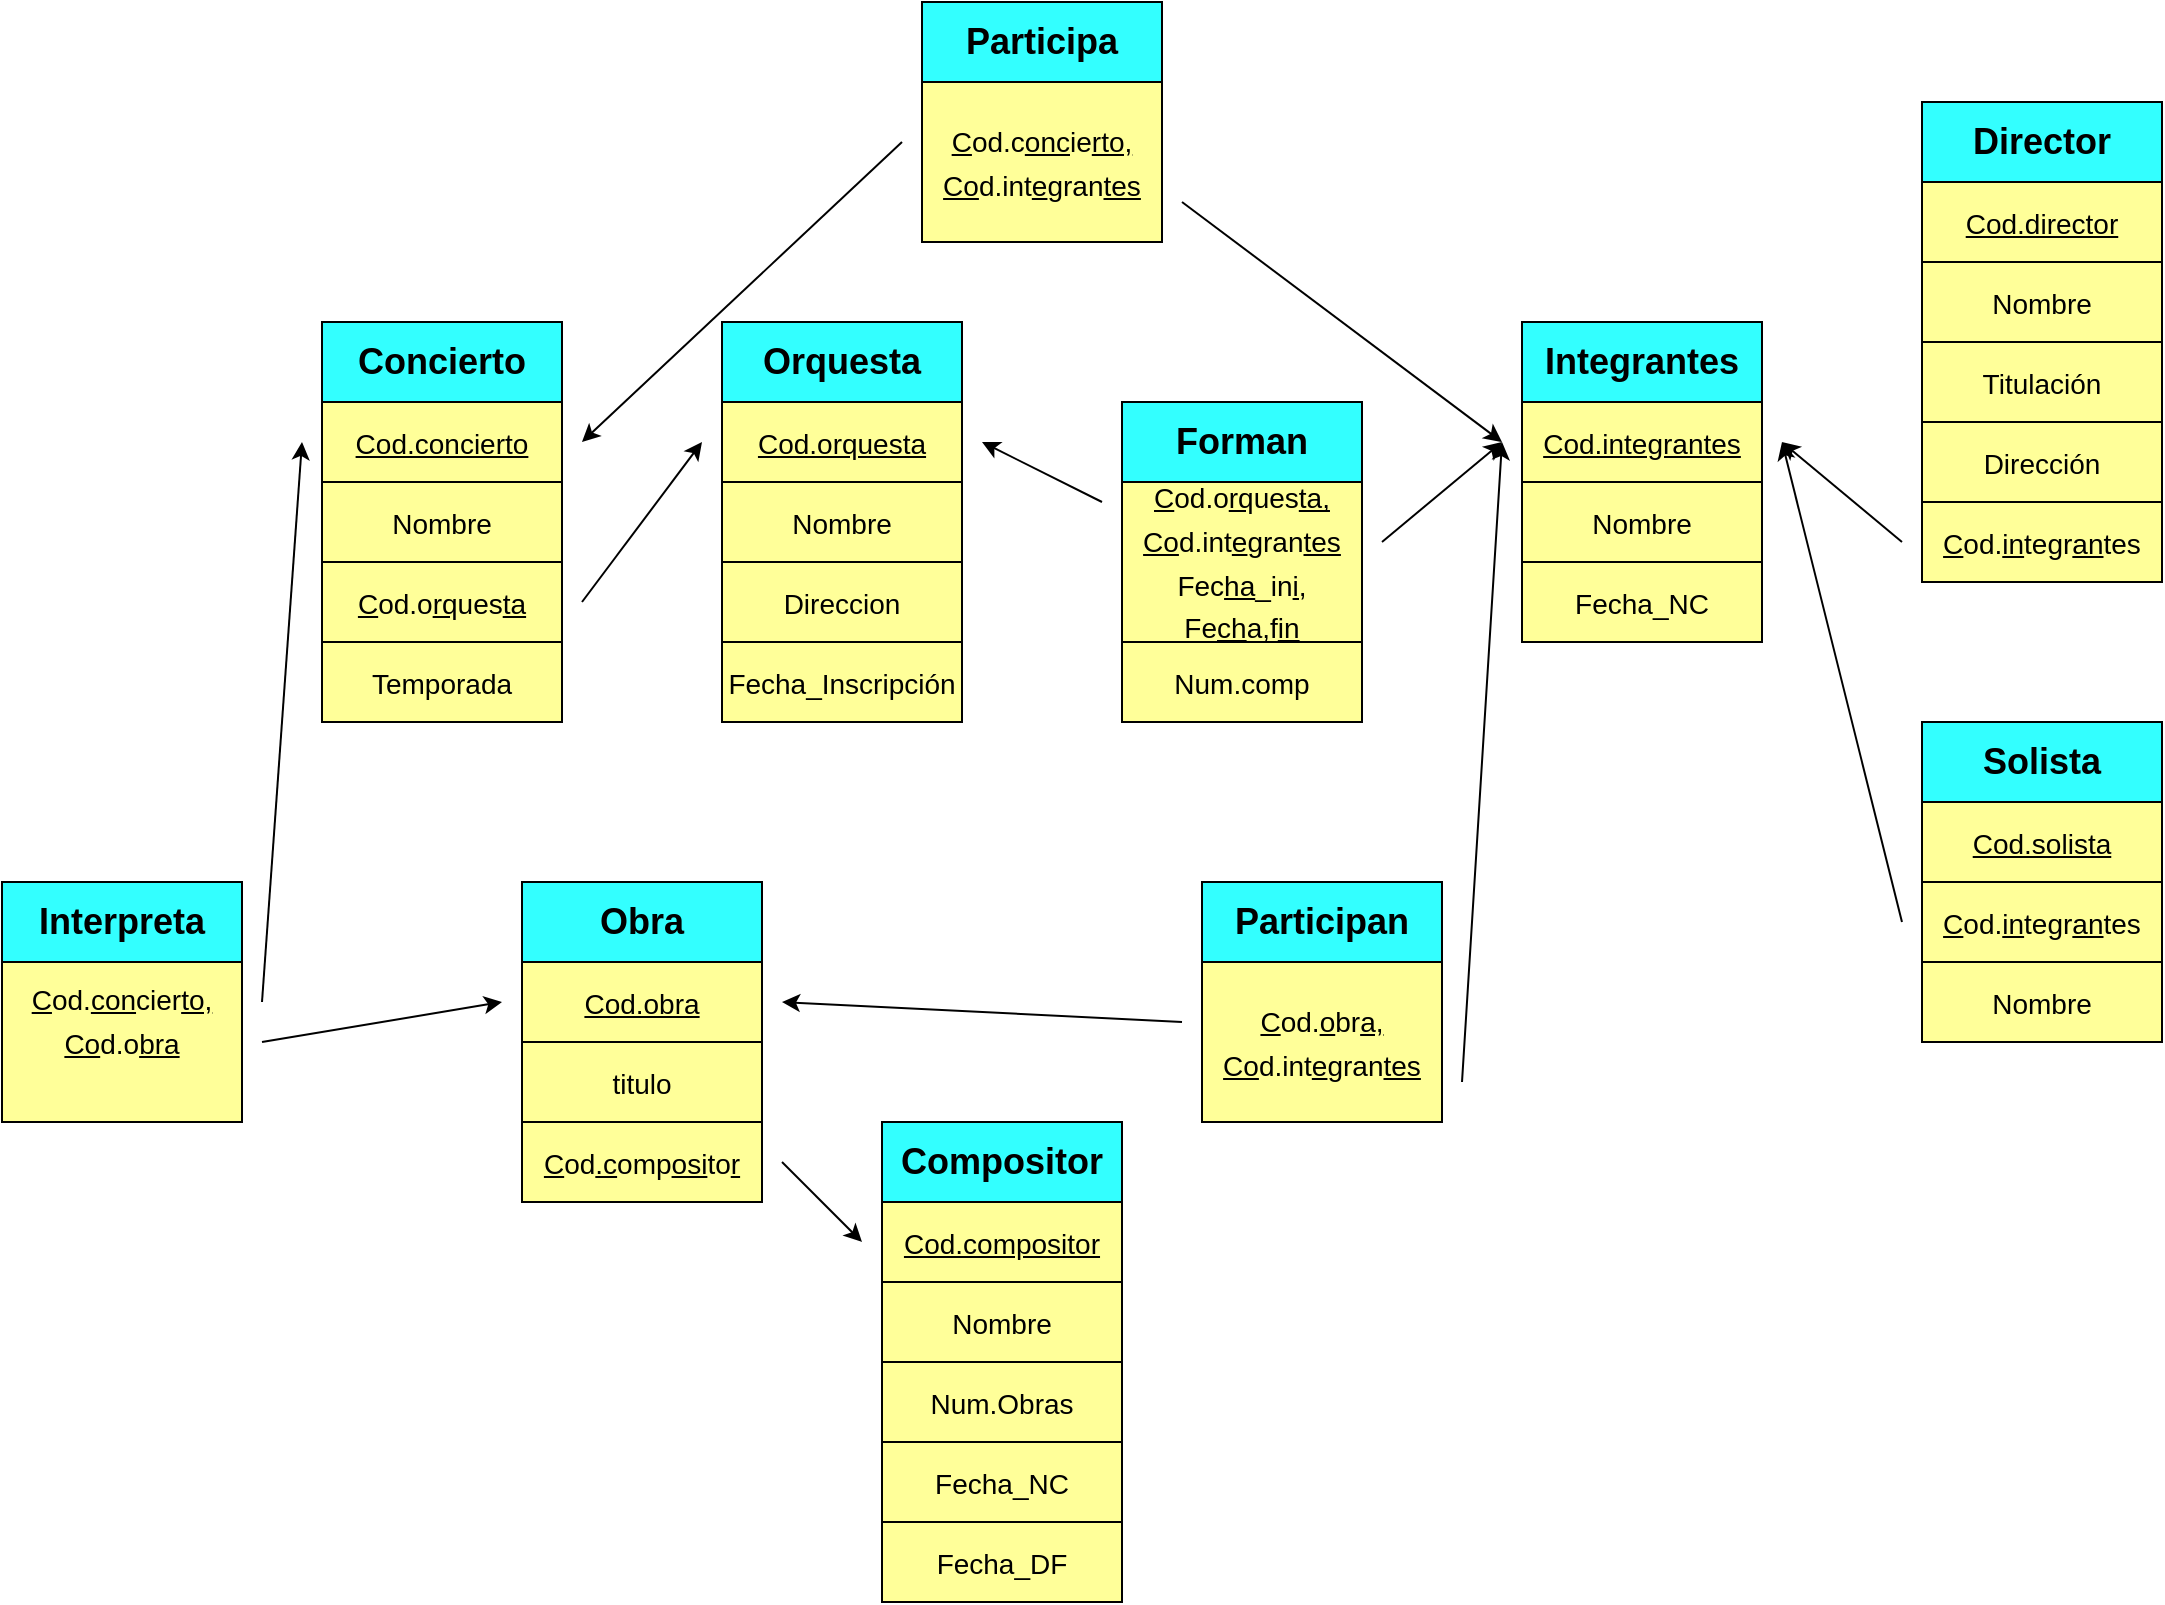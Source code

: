 <mxfile version="17.5.0" type="device" pages="3"><diagram id="irvo2yKQiAqQqo9KH-mM" name="Page-1"><mxGraphModel dx="2277" dy="1816" grid="1" gridSize="10" guides="1" tooltips="1" connect="1" arrows="1" fold="1" page="1" pageScale="1" pageWidth="827" pageHeight="1169" math="0" shadow="0"><root><mxCell id="0"/><mxCell id="1" parent="0"/><mxCell id="vN0TJ33HzaSOM6uNFdOM-1" value="&lt;font style=&quot;font-size: 18px&quot;&gt;&lt;b&gt;Orquesta&lt;/b&gt;&lt;/font&gt;" style="rounded=0;whiteSpace=wrap;html=1;fillColor=#33FFFF;" parent="1" vertex="1"><mxGeometry x="120" y="80" width="120" height="40" as="geometry"/></mxCell><mxCell id="vN0TJ33HzaSOM6uNFdOM-2" value="&lt;font style=&quot;font-size: 14px&quot;&gt;&lt;u&gt;C&lt;/u&gt;od.o&lt;u&gt;rq&lt;/u&gt;ues&lt;u&gt;ta,&lt;/u&gt;&lt;br&gt;&lt;u&gt;Co&lt;/u&gt;d.int&lt;u&gt;e&lt;/u&gt;gran&lt;u&gt;tes&lt;/u&gt;&lt;br&gt;Fec&lt;u&gt;ha&lt;/u&gt;_in&lt;u&gt;i,&lt;/u&gt;&lt;br&gt;Fe&lt;u&gt;ch&lt;/u&gt;a,f&lt;u&gt;in&lt;/u&gt;&lt;br&gt;&lt;/font&gt;" style="rounded=0;whiteSpace=wrap;html=1;fontSize=18;fillColor=#FFFF99;" parent="1" vertex="1"><mxGeometry x="320" y="160" width="120" height="80" as="geometry"/></mxCell><mxCell id="vN0TJ33HzaSOM6uNFdOM-3" value="&lt;font style=&quot;font-size: 14px&quot;&gt;Nombre&lt;/font&gt;" style="rounded=0;whiteSpace=wrap;html=1;fontSize=18;fillColor=#FFFF99;" parent="1" vertex="1"><mxGeometry x="120" y="160" width="120" height="40" as="geometry"/></mxCell><mxCell id="vN0TJ33HzaSOM6uNFdOM-4" value="&lt;font style=&quot;font-size: 14px&quot;&gt;Direccion&lt;/font&gt;" style="rounded=0;whiteSpace=wrap;html=1;fontSize=18;fillColor=#FFFF99;" parent="1" vertex="1"><mxGeometry x="120" y="200" width="120" height="40" as="geometry"/></mxCell><mxCell id="vN0TJ33HzaSOM6uNFdOM-5" value="&lt;font style=&quot;font-size: 14px&quot;&gt;Fecha_Inscripción&lt;/font&gt;" style="rounded=0;whiteSpace=wrap;html=1;fontSize=18;fillColor=#FFFF99;" parent="1" vertex="1"><mxGeometry x="120" y="240" width="120" height="40" as="geometry"/></mxCell><mxCell id="vN0TJ33HzaSOM6uNFdOM-6" value="&lt;font style=&quot;font-size: 18px&quot;&gt;&lt;b&gt;Forman&lt;/b&gt;&lt;/font&gt;" style="rounded=0;whiteSpace=wrap;html=1;fillColor=#33FFFF;" parent="1" vertex="1"><mxGeometry x="320" y="120" width="120" height="40" as="geometry"/></mxCell><mxCell id="vN0TJ33HzaSOM6uNFdOM-7" value="&lt;span style=&quot;font-size: 14px&quot;&gt;&lt;u&gt;Cod.orquesta&lt;/u&gt;&lt;/span&gt;" style="rounded=0;whiteSpace=wrap;html=1;fontSize=18;fillColor=#FFFF99;" parent="1" vertex="1"><mxGeometry x="120" y="120" width="120" height="40" as="geometry"/></mxCell><mxCell id="vN0TJ33HzaSOM6uNFdOM-8" value="&lt;font style=&quot;font-size: 14px&quot;&gt;Num.comp&lt;/font&gt;" style="rounded=0;whiteSpace=wrap;html=1;fontSize=18;fillColor=#FFFF99;" parent="1" vertex="1"><mxGeometry x="320" y="240" width="120" height="40" as="geometry"/></mxCell><mxCell id="vN0TJ33HzaSOM6uNFdOM-9" value="&lt;font style=&quot;font-size: 18px&quot;&gt;&lt;b&gt;Integrantes&lt;/b&gt;&lt;/font&gt;" style="rounded=0;whiteSpace=wrap;html=1;fillColor=#33FFFF;" parent="1" vertex="1"><mxGeometry x="520" y="80" width="120" height="40" as="geometry"/></mxCell><mxCell id="vN0TJ33HzaSOM6uNFdOM-10" value="&lt;span style=&quot;font-size: 14px&quot;&gt;&lt;u&gt;Cod.integrantes&lt;/u&gt;&lt;/span&gt;" style="rounded=0;whiteSpace=wrap;html=1;fontSize=18;fillColor=#FFFF99;" parent="1" vertex="1"><mxGeometry x="520" y="120" width="120" height="40" as="geometry"/></mxCell><mxCell id="vN0TJ33HzaSOM6uNFdOM-11" value="&lt;font style=&quot;font-size: 14px&quot;&gt;Nombre&lt;/font&gt;" style="rounded=0;whiteSpace=wrap;html=1;fontSize=18;fillColor=#FFFF99;" parent="1" vertex="1"><mxGeometry x="520" y="160" width="120" height="40" as="geometry"/></mxCell><mxCell id="vN0TJ33HzaSOM6uNFdOM-12" value="" style="endArrow=classic;html=1;rounded=0;fontSize=14;" parent="1" edge="1"><mxGeometry width="50" height="50" relative="1" as="geometry"><mxPoint x="310" y="170" as="sourcePoint"/><mxPoint x="250" y="140" as="targetPoint"/></mxGeometry></mxCell><mxCell id="vN0TJ33HzaSOM6uNFdOM-13" value="" style="endArrow=classic;html=1;rounded=0;fontSize=14;" parent="1" edge="1"><mxGeometry width="50" height="50" relative="1" as="geometry"><mxPoint x="450" y="190" as="sourcePoint"/><mxPoint x="510" y="140" as="targetPoint"/></mxGeometry></mxCell><mxCell id="X8itbdFHm3dNXTZTPQ2t-1" value="&lt;font style=&quot;font-size: 14px&quot;&gt;Fecha_NC&lt;/font&gt;" style="rounded=0;whiteSpace=wrap;html=1;fontSize=18;fillColor=#FFFF99;" parent="1" vertex="1"><mxGeometry x="520" y="200" width="120" height="40" as="geometry"/></mxCell><mxCell id="OLTKXeni9nIVeZ44WBVX-1" value="&lt;font style=&quot;font-size: 18px&quot;&gt;&lt;b&gt;Concierto&lt;/b&gt;&lt;/font&gt;" style="rounded=0;whiteSpace=wrap;html=1;fillColor=#33FFFF;" parent="1" vertex="1"><mxGeometry x="-80" y="80" width="120" height="40" as="geometry"/></mxCell><mxCell id="OLTKXeni9nIVeZ44WBVX-3" value="&lt;span style=&quot;font-size: 14px&quot;&gt;&lt;u&gt;Cod.concierto&lt;/u&gt;&lt;/span&gt;" style="rounded=0;whiteSpace=wrap;html=1;fontSize=18;fillColor=#FFFF99;" parent="1" vertex="1"><mxGeometry x="-80" y="120" width="120" height="40" as="geometry"/></mxCell><mxCell id="OLTKXeni9nIVeZ44WBVX-4" value="&lt;font style=&quot;font-size: 14px&quot;&gt;Nombre&lt;/font&gt;" style="rounded=0;whiteSpace=wrap;html=1;fontSize=18;fillColor=#FFFF99;" parent="1" vertex="1"><mxGeometry x="-80" y="160" width="120" height="40" as="geometry"/></mxCell><mxCell id="OLTKXeni9nIVeZ44WBVX-5" value="&lt;span style=&quot;font-size: 14px&quot;&gt;&lt;u&gt;C&lt;/u&gt;od.o&lt;u&gt;rq&lt;/u&gt;ues&lt;u&gt;ta&lt;/u&gt;&lt;/span&gt;" style="rounded=0;whiteSpace=wrap;html=1;fontSize=18;fillColor=#FFFF99;" parent="1" vertex="1"><mxGeometry x="-80" y="200" width="120" height="40" as="geometry"/></mxCell><mxCell id="OLTKXeni9nIVeZ44WBVX-6" value="" style="endArrow=classic;html=1;rounded=0;" parent="1" edge="1"><mxGeometry width="50" height="50" relative="1" as="geometry"><mxPoint x="50" y="220" as="sourcePoint"/><mxPoint x="110" y="140" as="targetPoint"/></mxGeometry></mxCell><mxCell id="OLTKXeni9nIVeZ44WBVX-7" value="&lt;font style=&quot;font-size: 14px&quot;&gt;Temporada&lt;/font&gt;" style="rounded=0;whiteSpace=wrap;html=1;fontSize=18;fillColor=#FFFF99;" parent="1" vertex="1"><mxGeometry x="-80" y="240" width="120" height="40" as="geometry"/></mxCell><mxCell id="OLTKXeni9nIVeZ44WBVX-8" value="&lt;span style=&quot;font-size: 18px&quot;&gt;&lt;b&gt;Participa&lt;/b&gt;&lt;/span&gt;" style="rounded=0;whiteSpace=wrap;html=1;fillColor=#33FFFF;" parent="1" vertex="1"><mxGeometry x="220" y="-80" width="120" height="40" as="geometry"/></mxCell><mxCell id="OLTKXeni9nIVeZ44WBVX-10" value="&lt;font style=&quot;font-size: 14px&quot;&gt;&lt;u&gt;C&lt;/u&gt;od.c&lt;u&gt;onc&lt;/u&gt;ie&lt;u&gt;rto,&lt;/u&gt;&lt;br&gt;&lt;u&gt;Co&lt;/u&gt;d.int&lt;u&gt;e&lt;/u&gt;gran&lt;u&gt;tes&lt;/u&gt;&lt;br&gt;&lt;/font&gt;" style="rounded=0;whiteSpace=wrap;html=1;fontSize=18;fillColor=#FFFF99;" parent="1" vertex="1"><mxGeometry x="220" y="-40" width="120" height="80" as="geometry"/></mxCell><mxCell id="OLTKXeni9nIVeZ44WBVX-11" value="" style="endArrow=classic;html=1;rounded=0;" parent="1" edge="1"><mxGeometry width="50" height="50" relative="1" as="geometry"><mxPoint x="210" y="-10" as="sourcePoint"/><mxPoint x="50" y="140" as="targetPoint"/></mxGeometry></mxCell><mxCell id="OLTKXeni9nIVeZ44WBVX-12" value="" style="endArrow=classic;html=1;rounded=0;" parent="1" edge="1"><mxGeometry width="50" height="50" relative="1" as="geometry"><mxPoint x="350" y="20" as="sourcePoint"/><mxPoint x="510" y="140" as="targetPoint"/></mxGeometry></mxCell><mxCell id="OLTKXeni9nIVeZ44WBVX-13" value="&lt;span style=&quot;font-size: 18px&quot;&gt;&lt;b&gt;Participan&lt;/b&gt;&lt;/span&gt;" style="rounded=0;whiteSpace=wrap;html=1;fillColor=#33FFFF;" parent="1" vertex="1"><mxGeometry x="360" y="360" width="120" height="40" as="geometry"/></mxCell><mxCell id="OLTKXeni9nIVeZ44WBVX-14" value="&lt;font style=&quot;font-size: 14px&quot;&gt;&lt;u&gt;C&lt;/u&gt;od.&lt;u&gt;o&lt;/u&gt;br&lt;u&gt;a,&lt;/u&gt;&lt;br&gt;&lt;u&gt;Co&lt;/u&gt;d.int&lt;u&gt;e&lt;/u&gt;gran&lt;u&gt;tes&lt;/u&gt;&lt;br&gt;&lt;/font&gt;" style="rounded=0;whiteSpace=wrap;html=1;fontSize=18;fillColor=#FFFF99;" parent="1" vertex="1"><mxGeometry x="360" y="400" width="120" height="80" as="geometry"/></mxCell><mxCell id="OLTKXeni9nIVeZ44WBVX-15" value="" style="endArrow=classic;html=1;rounded=0;" parent="1" edge="1"><mxGeometry width="50" height="50" relative="1" as="geometry"><mxPoint x="490" y="460" as="sourcePoint"/><mxPoint x="510" y="140" as="targetPoint"/></mxGeometry></mxCell><mxCell id="OLTKXeni9nIVeZ44WBVX-16" value="&lt;span style=&quot;font-size: 18px&quot;&gt;&lt;b&gt;Obra&lt;/b&gt;&lt;/span&gt;" style="rounded=0;whiteSpace=wrap;html=1;fillColor=#33FFFF;" parent="1" vertex="1"><mxGeometry x="20" y="360" width="120" height="40" as="geometry"/></mxCell><mxCell id="OLTKXeni9nIVeZ44WBVX-17" value="&lt;span style=&quot;font-size: 14px&quot;&gt;&lt;u&gt;Cod.obra&lt;/u&gt;&lt;/span&gt;" style="rounded=0;whiteSpace=wrap;html=1;fontSize=18;fillColor=#FFFF99;" parent="1" vertex="1"><mxGeometry x="20" y="400" width="120" height="40" as="geometry"/></mxCell><mxCell id="OLTKXeni9nIVeZ44WBVX-18" value="&lt;span style=&quot;font-size: 14px&quot;&gt;titulo&lt;/span&gt;" style="rounded=0;whiteSpace=wrap;html=1;fontSize=18;fillColor=#FFFF99;" parent="1" vertex="1"><mxGeometry x="20" y="440" width="120" height="40" as="geometry"/></mxCell><mxCell id="OLTKXeni9nIVeZ44WBVX-19" value="" style="endArrow=classic;html=1;rounded=0;" parent="1" edge="1"><mxGeometry width="50" height="50" relative="1" as="geometry"><mxPoint x="350" y="430" as="sourcePoint"/><mxPoint x="150" y="420" as="targetPoint"/></mxGeometry></mxCell><mxCell id="OLTKXeni9nIVeZ44WBVX-20" value="&lt;span style=&quot;font-size: 14px&quot;&gt;&lt;u&gt;C&lt;/u&gt;od&lt;u&gt;.c&lt;/u&gt;omp&lt;u&gt;osi&lt;/u&gt;to&lt;u&gt;r&lt;/u&gt;&lt;/span&gt;" style="rounded=0;whiteSpace=wrap;html=1;fontSize=18;fillColor=#FFFF99;" parent="1" vertex="1"><mxGeometry x="20" y="480" width="120" height="40" as="geometry"/></mxCell><mxCell id="OLTKXeni9nIVeZ44WBVX-21" value="&lt;font style=&quot;font-size: 18px&quot;&gt;&lt;b&gt;Interpreta&lt;/b&gt;&lt;/font&gt;" style="rounded=0;whiteSpace=wrap;html=1;fillColor=#33FFFF;" parent="1" vertex="1"><mxGeometry x="-240" y="360" width="120" height="40" as="geometry"/></mxCell><mxCell id="OLTKXeni9nIVeZ44WBVX-22" value="&lt;font style=&quot;font-size: 14px&quot;&gt;&lt;u&gt;C&lt;/u&gt;od.&lt;u&gt;con&lt;/u&gt;cier&lt;u&gt;to,&lt;/u&gt;&lt;br&gt;&lt;u&gt;Co&lt;/u&gt;d.o&lt;u&gt;bra&lt;/u&gt;&lt;br&gt;&lt;br&gt;&lt;/font&gt;" style="rounded=0;whiteSpace=wrap;html=1;fontSize=18;fillColor=#FFFF99;" parent="1" vertex="1"><mxGeometry x="-240" y="400" width="120" height="80" as="geometry"/></mxCell><mxCell id="OLTKXeni9nIVeZ44WBVX-23" value="" style="endArrow=classic;html=1;rounded=0;" parent="1" edge="1"><mxGeometry width="50" height="50" relative="1" as="geometry"><mxPoint x="-110" y="420" as="sourcePoint"/><mxPoint x="-90" y="140" as="targetPoint"/></mxGeometry></mxCell><mxCell id="OLTKXeni9nIVeZ44WBVX-24" value="" style="endArrow=classic;html=1;rounded=0;" parent="1" edge="1"><mxGeometry width="50" height="50" relative="1" as="geometry"><mxPoint x="-110" y="440" as="sourcePoint"/><mxPoint x="10" y="420" as="targetPoint"/></mxGeometry></mxCell><mxCell id="OLTKXeni9nIVeZ44WBVX-27" value="&lt;span style=&quot;font-size: 18px&quot;&gt;&lt;b&gt;Compositor&lt;/b&gt;&lt;/span&gt;" style="rounded=0;whiteSpace=wrap;html=1;fillColor=#33FFFF;" parent="1" vertex="1"><mxGeometry x="200" y="480" width="120" height="40" as="geometry"/></mxCell><mxCell id="7b0voyulcn5LhP3MoQGI-1" value="&lt;span style=&quot;font-size: 14px&quot;&gt;&lt;u&gt;Cod.compositor&lt;/u&gt;&lt;/span&gt;" style="rounded=0;whiteSpace=wrap;html=1;fontSize=18;fillColor=#FFFF99;" parent="1" vertex="1"><mxGeometry x="200" y="520" width="120" height="40" as="geometry"/></mxCell><mxCell id="7b0voyulcn5LhP3MoQGI-2" value="&lt;span style=&quot;font-size: 14px&quot;&gt;Nombre&lt;/span&gt;" style="rounded=0;whiteSpace=wrap;html=1;fontSize=18;fillColor=#FFFF99;" parent="1" vertex="1"><mxGeometry x="200" y="560" width="120" height="40" as="geometry"/></mxCell><mxCell id="7b0voyulcn5LhP3MoQGI-3" value="&lt;span style=&quot;font-size: 14px&quot;&gt;Num.Obras&lt;/span&gt;" style="rounded=0;whiteSpace=wrap;html=1;fontSize=18;fillColor=#FFFF99;" parent="1" vertex="1"><mxGeometry x="200" y="600" width="120" height="40" as="geometry"/></mxCell><mxCell id="7b0voyulcn5LhP3MoQGI-4" value="&lt;span style=&quot;font-size: 14px&quot;&gt;Fecha_NC&lt;/span&gt;" style="rounded=0;whiteSpace=wrap;html=1;fontSize=18;fillColor=#FFFF99;" parent="1" vertex="1"><mxGeometry x="200" y="640" width="120" height="40" as="geometry"/></mxCell><mxCell id="7b0voyulcn5LhP3MoQGI-5" value="&lt;span style=&quot;font-size: 14px&quot;&gt;Fecha_DF&lt;/span&gt;" style="rounded=0;whiteSpace=wrap;html=1;fontSize=18;fillColor=#FFFF99;" parent="1" vertex="1"><mxGeometry x="200" y="680" width="120" height="40" as="geometry"/></mxCell><mxCell id="7b0voyulcn5LhP3MoQGI-6" value="" style="endArrow=classic;html=1;rounded=0;" parent="1" edge="1"><mxGeometry width="50" height="50" relative="1" as="geometry"><mxPoint x="150" y="500" as="sourcePoint"/><mxPoint x="190" y="540" as="targetPoint"/></mxGeometry></mxCell><mxCell id="7b0voyulcn5LhP3MoQGI-7" value="&lt;font style=&quot;font-size: 18px&quot;&gt;&lt;b&gt;Director&lt;/b&gt;&lt;/font&gt;" style="rounded=0;whiteSpace=wrap;html=1;fillColor=#33FFFF;" parent="1" vertex="1"><mxGeometry x="720" y="-30" width="120" height="40" as="geometry"/></mxCell><mxCell id="7b0voyulcn5LhP3MoQGI-8" value="&lt;font style=&quot;font-size: 18px&quot;&gt;&lt;b&gt;Solista&lt;/b&gt;&lt;/font&gt;" style="rounded=0;whiteSpace=wrap;html=1;fillColor=#33FFFF;" parent="1" vertex="1"><mxGeometry x="720" y="280" width="120" height="40" as="geometry"/></mxCell><mxCell id="7b0voyulcn5LhP3MoQGI-9" value="&lt;span style=&quot;font-size: 14px&quot;&gt;&lt;u&gt;Cod.director&lt;/u&gt;&lt;/span&gt;" style="rounded=0;whiteSpace=wrap;html=1;fontSize=18;fillColor=#FFFF99;" parent="1" vertex="1"><mxGeometry x="720" y="10" width="120" height="40" as="geometry"/></mxCell><mxCell id="7b0voyulcn5LhP3MoQGI-10" value="&lt;span style=&quot;font-size: 14px&quot;&gt;&lt;u&gt;Cod.solista&lt;/u&gt;&lt;/span&gt;" style="rounded=0;whiteSpace=wrap;html=1;fontSize=18;fillColor=#FFFF99;" parent="1" vertex="1"><mxGeometry x="720" y="320" width="120" height="40" as="geometry"/></mxCell><mxCell id="Z4Rx5b9Ad_7GopqOrgtH-1" value="&lt;font style=&quot;font-size: 14px&quot;&gt;Nombre&lt;/font&gt;" style="rounded=0;whiteSpace=wrap;html=1;fontSize=18;fillColor=#FFFF99;" parent="1" vertex="1"><mxGeometry x="720" y="50" width="120" height="40" as="geometry"/></mxCell><mxCell id="Z4Rx5b9Ad_7GopqOrgtH-3" value="&lt;font style=&quot;font-size: 14px&quot;&gt;Titulación&lt;br&gt;&lt;/font&gt;" style="rounded=0;whiteSpace=wrap;html=1;fontSize=18;fillColor=#FFFF99;" parent="1" vertex="1"><mxGeometry x="720" y="90" width="120" height="40" as="geometry"/></mxCell><mxCell id="Z4Rx5b9Ad_7GopqOrgtH-4" value="&lt;font style=&quot;font-size: 14px&quot;&gt;Dirección&lt;br&gt;&lt;/font&gt;" style="rounded=0;whiteSpace=wrap;html=1;fontSize=18;fillColor=#FFFF99;" parent="1" vertex="1"><mxGeometry x="720" y="130" width="120" height="40" as="geometry"/></mxCell><mxCell id="Z4Rx5b9Ad_7GopqOrgtH-5" value="&lt;u style=&quot;font-size: 14px&quot;&gt;C&lt;/u&gt;&lt;span style=&quot;font-size: 14px&quot;&gt;od.&lt;/span&gt;&lt;u style=&quot;font-size: 14px&quot;&gt;in&lt;/u&gt;&lt;span style=&quot;font-size: 14px&quot;&gt;tegr&lt;/span&gt;&lt;u style=&quot;font-size: 14px&quot;&gt;an&lt;/u&gt;&lt;span style=&quot;font-size: 14px&quot;&gt;tes&lt;/span&gt;" style="rounded=0;whiteSpace=wrap;html=1;fontSize=18;fillColor=#FFFF99;" parent="1" vertex="1"><mxGeometry x="720" y="170" width="120" height="40" as="geometry"/></mxCell><mxCell id="Z4Rx5b9Ad_7GopqOrgtH-6" value="" style="endArrow=classic;html=1;rounded=0;" parent="1" edge="1"><mxGeometry width="50" height="50" relative="1" as="geometry"><mxPoint x="710" y="190" as="sourcePoint"/><mxPoint x="650" y="140" as="targetPoint"/></mxGeometry></mxCell><mxCell id="Z4Rx5b9Ad_7GopqOrgtH-7" value="&lt;u style=&quot;font-size: 14px&quot;&gt;C&lt;/u&gt;&lt;span style=&quot;font-size: 14px&quot;&gt;od.&lt;/span&gt;&lt;u style=&quot;font-size: 14px&quot;&gt;in&lt;/u&gt;&lt;span style=&quot;font-size: 14px&quot;&gt;tegr&lt;/span&gt;&lt;u style=&quot;font-size: 14px&quot;&gt;an&lt;/u&gt;&lt;span style=&quot;font-size: 14px&quot;&gt;tes&lt;/span&gt;" style="rounded=0;whiteSpace=wrap;html=1;fontSize=18;fillColor=#FFFF99;" parent="1" vertex="1"><mxGeometry x="720" y="360" width="120" height="40" as="geometry"/></mxCell><mxCell id="Z4Rx5b9Ad_7GopqOrgtH-8" value="" style="endArrow=classic;html=1;rounded=0;" parent="1" edge="1"><mxGeometry width="50" height="50" relative="1" as="geometry"><mxPoint x="710" y="380" as="sourcePoint"/><mxPoint x="650" y="140" as="targetPoint"/></mxGeometry></mxCell><mxCell id="Z4Rx5b9Ad_7GopqOrgtH-9" value="&lt;font style=&quot;font-size: 14px&quot;&gt;Nombre&lt;/font&gt;" style="rounded=0;whiteSpace=wrap;html=1;fontSize=18;fillColor=#FFFF99;" parent="1" vertex="1"><mxGeometry x="720" y="400" width="120" height="40" as="geometry"/></mxCell></root></mxGraphModel></diagram><diagram id="A1oFyAuaPmzS3UFwnisW" name="Page-2"><mxGraphModel dx="784" dy="635" grid="1" gridSize="10" guides="1" tooltips="1" connect="1" arrows="1" fold="1" page="1" pageScale="1" pageWidth="827" pageHeight="1169" math="0" shadow="0"><root><mxCell id="0"/><mxCell id="1" parent="0"/></root></mxGraphModel></diagram><diagram id="SN6qsW9gjig2lJrTDVAu" name="Page-3"><mxGraphModel dx="799" dy="635" grid="1" gridSize="10" guides="1" tooltips="1" connect="1" arrows="1" fold="1" page="1" pageScale="1" pageWidth="827" pageHeight="1169" math="0" shadow="0"><root><mxCell id="0"/><mxCell id="1" parent="0"/></root></mxGraphModel></diagram></mxfile>